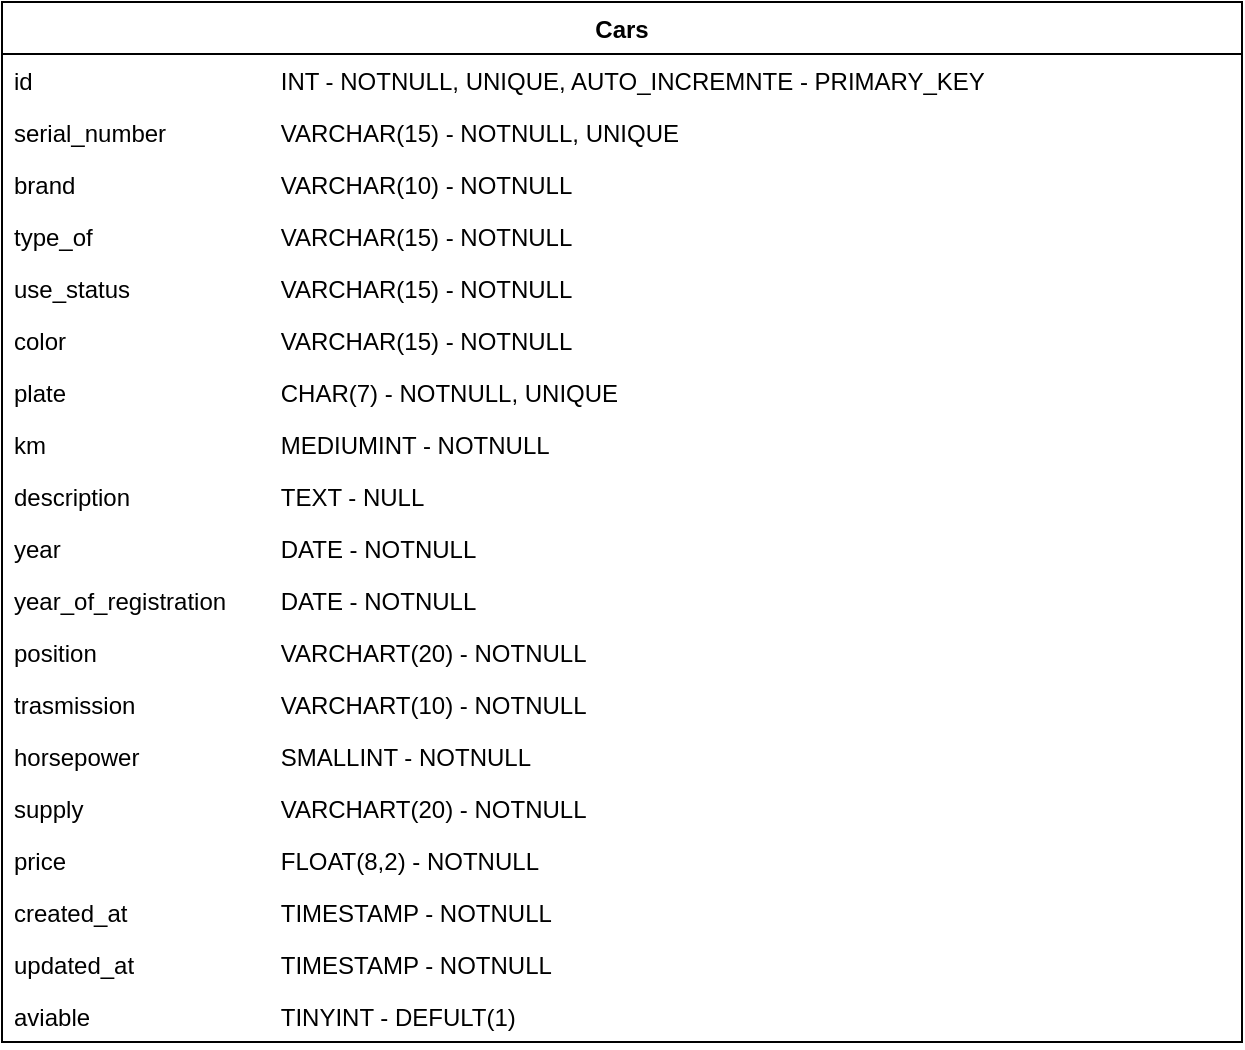 <mxfile version="24.7.8">
  <diagram name="Pagina-1" id="pqAtXWjD4EjsUYnybv58">
    <mxGraphModel dx="1434" dy="738" grid="1" gridSize="10" guides="1" tooltips="1" connect="1" arrows="1" fold="1" page="1" pageScale="1" pageWidth="827" pageHeight="1169" math="0" shadow="0">
      <root>
        <mxCell id="0" />
        <mxCell id="1" parent="0" />
        <mxCell id="UupjpGsM2zJW3bEbRItA-1" value="Cars" style="swimlane;fontStyle=1;align=center;verticalAlign=top;childLayout=stackLayout;horizontal=1;startSize=26;horizontalStack=0;resizeParent=1;resizeParentMax=0;resizeLast=0;collapsible=1;marginBottom=0;whiteSpace=wrap;html=1;" vertex="1" parent="1">
          <mxGeometry x="220" y="90" width="620" height="520" as="geometry" />
        </mxCell>
        <mxCell id="UupjpGsM2zJW3bEbRItA-2" value="id&lt;span style=&quot;white-space: pre;&quot;&gt;&#x9;&lt;span style=&quot;white-space: pre;&quot;&gt;&#x9;&lt;/span&gt;&lt;/span&gt;&lt;span style=&quot;white-space: pre;&quot;&gt;&#x9;&lt;/span&gt;&lt;span style=&quot;white-space: pre;&quot;&gt;&#x9;&lt;/span&gt;&lt;span style=&quot;white-space: pre;&quot;&gt;&#x9;&lt;/span&gt;INT - NOTNULL, UNIQUE, AUTO_INCREMNTE - PRIMARY_KEY" style="text;strokeColor=none;fillColor=none;align=left;verticalAlign=top;spacingLeft=4;spacingRight=4;overflow=hidden;rotatable=0;points=[[0,0.5],[1,0.5]];portConstraint=eastwest;whiteSpace=wrap;html=1;" vertex="1" parent="UupjpGsM2zJW3bEbRItA-1">
          <mxGeometry y="26" width="620" height="26" as="geometry" />
        </mxCell>
        <mxCell id="UupjpGsM2zJW3bEbRItA-4" value="serial_number&lt;span style=&quot;white-space: pre;&quot;&gt;&#x9;&lt;span style=&quot;white-space: pre;&quot;&gt;&#x9;&lt;/span&gt;&lt;span style=&quot;white-space: pre;&quot;&gt;&#x9;&lt;/span&gt;&lt;/span&gt;VARCHAR(15) - NOTNULL, UNIQUE" style="text;strokeColor=none;fillColor=none;align=left;verticalAlign=top;spacingLeft=4;spacingRight=4;overflow=hidden;rotatable=0;points=[[0,0.5],[1,0.5]];portConstraint=eastwest;whiteSpace=wrap;html=1;" vertex="1" parent="UupjpGsM2zJW3bEbRItA-1">
          <mxGeometry y="52" width="620" height="26" as="geometry" />
        </mxCell>
        <mxCell id="UupjpGsM2zJW3bEbRItA-5" value="brand&lt;span style=&quot;white-space: pre;&quot;&gt;&#x9;&lt;/span&gt;&lt;span style=&quot;white-space: pre;&quot;&gt;&#x9;&lt;/span&gt;&lt;span style=&quot;white-space: pre;&quot;&gt;&#x9;&lt;/span&gt;&lt;span style=&quot;white-space: pre;&quot;&gt;&#x9;&lt;/span&gt;VARCHAR(10) - NOTNULL" style="text;strokeColor=none;fillColor=none;align=left;verticalAlign=top;spacingLeft=4;spacingRight=4;overflow=hidden;rotatable=0;points=[[0,0.5],[1,0.5]];portConstraint=eastwest;whiteSpace=wrap;html=1;" vertex="1" parent="UupjpGsM2zJW3bEbRItA-1">
          <mxGeometry y="78" width="620" height="26" as="geometry" />
        </mxCell>
        <mxCell id="UupjpGsM2zJW3bEbRItA-6" value="type_of&lt;span style=&quot;white-space: pre;&quot;&gt;&#x9;&lt;/span&gt;&lt;span style=&quot;white-space: pre;&quot;&gt;&#x9;&lt;/span&gt;&lt;span style=&quot;white-space: pre;&quot;&gt;&#x9;&lt;/span&gt;&lt;span style=&quot;white-space: pre;&quot;&gt;&#x9;&lt;/span&gt;VARCHAR(15) - NOTNULL" style="text;strokeColor=none;fillColor=none;align=left;verticalAlign=top;spacingLeft=4;spacingRight=4;overflow=hidden;rotatable=0;points=[[0,0.5],[1,0.5]];portConstraint=eastwest;whiteSpace=wrap;html=1;" vertex="1" parent="UupjpGsM2zJW3bEbRItA-1">
          <mxGeometry y="104" width="620" height="26" as="geometry" />
        </mxCell>
        <mxCell id="UupjpGsM2zJW3bEbRItA-43" value="use_status&lt;span style=&quot;white-space: pre;&quot;&gt;&#x9;&lt;/span&gt;&lt;span style=&quot;white-space: pre;&quot;&gt;&#x9;&lt;/span&gt;&lt;span style=&quot;white-space: pre;&quot;&gt;&#x9;&lt;/span&gt;VARCHAR(15) - NOTNULL" style="text;strokeColor=none;fillColor=none;align=left;verticalAlign=top;spacingLeft=4;spacingRight=4;overflow=hidden;rotatable=0;points=[[0,0.5],[1,0.5]];portConstraint=eastwest;whiteSpace=wrap;html=1;" vertex="1" parent="UupjpGsM2zJW3bEbRItA-1">
          <mxGeometry y="130" width="620" height="26" as="geometry" />
        </mxCell>
        <mxCell id="UupjpGsM2zJW3bEbRItA-45" value="color&lt;span style=&quot;white-space: pre;&quot;&gt;&#x9;&lt;/span&gt;&lt;span style=&quot;white-space: pre;&quot;&gt;&#x9;&lt;/span&gt;&lt;span style=&quot;white-space: pre;&quot;&gt;&#x9;&lt;/span&gt;&lt;span style=&quot;white-space: pre;&quot;&gt;&#x9;&lt;/span&gt;VARCHAR(15) - NOTNULL" style="text;strokeColor=none;fillColor=none;align=left;verticalAlign=top;spacingLeft=4;spacingRight=4;overflow=hidden;rotatable=0;points=[[0,0.5],[1,0.5]];portConstraint=eastwest;whiteSpace=wrap;html=1;" vertex="1" parent="UupjpGsM2zJW3bEbRItA-1">
          <mxGeometry y="156" width="620" height="26" as="geometry" />
        </mxCell>
        <mxCell id="UupjpGsM2zJW3bEbRItA-46" value="plate&lt;span style=&quot;white-space: pre;&quot;&gt;&#x9;&lt;/span&gt;&lt;span style=&quot;white-space: pre;&quot;&gt;&#x9;&lt;/span&gt;&lt;span style=&quot;white-space: pre;&quot;&gt;&#x9;&lt;/span&gt;&lt;span style=&quot;white-space: pre;&quot;&gt;&#x9;&lt;/span&gt;CHAR(7) - NOTNULL, UNIQUE" style="text;strokeColor=none;fillColor=none;align=left;verticalAlign=top;spacingLeft=4;spacingRight=4;overflow=hidden;rotatable=0;points=[[0,0.5],[1,0.5]];portConstraint=eastwest;whiteSpace=wrap;html=1;" vertex="1" parent="UupjpGsM2zJW3bEbRItA-1">
          <mxGeometry y="182" width="620" height="26" as="geometry" />
        </mxCell>
        <mxCell id="UupjpGsM2zJW3bEbRItA-47" value="km&lt;span style=&quot;white-space: pre;&quot;&gt;&#x9;&lt;/span&gt;&lt;span style=&quot;white-space: pre;&quot;&gt;&#x9;&lt;/span&gt;&lt;span style=&quot;white-space: pre;&quot;&gt;&#x9;&lt;/span&gt;&lt;span style=&quot;white-space: pre;&quot;&gt;&#x9;&lt;/span&gt;&lt;span style=&quot;white-space: pre;&quot;&gt;&#x9;&lt;/span&gt;MEDIUMINT - NOTNULL" style="text;strokeColor=none;fillColor=none;align=left;verticalAlign=top;spacingLeft=4;spacingRight=4;overflow=hidden;rotatable=0;points=[[0,0.5],[1,0.5]];portConstraint=eastwest;whiteSpace=wrap;html=1;" vertex="1" parent="UupjpGsM2zJW3bEbRItA-1">
          <mxGeometry y="208" width="620" height="26" as="geometry" />
        </mxCell>
        <mxCell id="UupjpGsM2zJW3bEbRItA-44" value="description&lt;span style=&quot;white-space: pre;&quot;&gt;&#x9;&lt;/span&gt;&lt;span style=&quot;white-space: pre;&quot;&gt;&#x9;&lt;/span&gt;&lt;span style=&quot;white-space: pre;&quot;&gt;&#x9;&lt;/span&gt;TEXT - NULL" style="text;strokeColor=none;fillColor=none;align=left;verticalAlign=top;spacingLeft=4;spacingRight=4;overflow=hidden;rotatable=0;points=[[0,0.5],[1,0.5]];portConstraint=eastwest;whiteSpace=wrap;html=1;" vertex="1" parent="UupjpGsM2zJW3bEbRItA-1">
          <mxGeometry y="234" width="620" height="26" as="geometry" />
        </mxCell>
        <mxCell id="UupjpGsM2zJW3bEbRItA-48" value="year&lt;span style=&quot;white-space: pre;&quot;&gt;&#x9;&lt;/span&gt;&lt;span style=&quot;white-space: pre;&quot;&gt;&#x9;&lt;/span&gt;&lt;span style=&quot;white-space: pre;&quot;&gt;&#x9;&lt;/span&gt;&lt;span style=&quot;white-space: pre;&quot;&gt;&#x9;&lt;/span&gt;&lt;span style=&quot;white-space: pre;&quot;&gt;&#x9;&lt;/span&gt;DATE - NOTNULL" style="text;strokeColor=none;fillColor=none;align=left;verticalAlign=top;spacingLeft=4;spacingRight=4;overflow=hidden;rotatable=0;points=[[0,0.5],[1,0.5]];portConstraint=eastwest;whiteSpace=wrap;html=1;" vertex="1" parent="UupjpGsM2zJW3bEbRItA-1">
          <mxGeometry y="260" width="620" height="26" as="geometry" />
        </mxCell>
        <mxCell id="UupjpGsM2zJW3bEbRItA-49" value="year_of_registration&lt;span style=&quot;white-space: pre;&quot;&gt;&#x9;&lt;/span&gt;DATE - NOTNULL" style="text;strokeColor=none;fillColor=none;align=left;verticalAlign=top;spacingLeft=4;spacingRight=4;overflow=hidden;rotatable=0;points=[[0,0.5],[1,0.5]];portConstraint=eastwest;whiteSpace=wrap;html=1;" vertex="1" parent="UupjpGsM2zJW3bEbRItA-1">
          <mxGeometry y="286" width="620" height="26" as="geometry" />
        </mxCell>
        <mxCell id="UupjpGsM2zJW3bEbRItA-53" value="position&lt;span style=&quot;white-space: pre;&quot;&gt;&#x9;&lt;/span&gt;&lt;span style=&quot;white-space: pre;&quot;&gt;&#x9;&lt;/span&gt;&lt;span style=&quot;white-space: pre;&quot;&gt;&#x9;&lt;/span&gt;&lt;span style=&quot;white-space: pre;&quot;&gt;&#x9;&lt;/span&gt;VARCHART(20) - NOTNULL" style="text;strokeColor=none;fillColor=none;align=left;verticalAlign=top;spacingLeft=4;spacingRight=4;overflow=hidden;rotatable=0;points=[[0,0.5],[1,0.5]];portConstraint=eastwest;whiteSpace=wrap;html=1;" vertex="1" parent="UupjpGsM2zJW3bEbRItA-1">
          <mxGeometry y="312" width="620" height="26" as="geometry" />
        </mxCell>
        <mxCell id="UupjpGsM2zJW3bEbRItA-58" value="trasmission&lt;span style=&quot;white-space: pre;&quot;&gt;&#x9;&lt;/span&gt;&lt;span style=&quot;white-space: pre;&quot;&gt;&#x9;&lt;/span&gt;&lt;span style=&quot;white-space: pre;&quot;&gt;&#x9;&lt;/span&gt;VARCHART(10) - NOTNULL" style="text;strokeColor=none;fillColor=none;align=left;verticalAlign=top;spacingLeft=4;spacingRight=4;overflow=hidden;rotatable=0;points=[[0,0.5],[1,0.5]];portConstraint=eastwest;whiteSpace=wrap;html=1;" vertex="1" parent="UupjpGsM2zJW3bEbRItA-1">
          <mxGeometry y="338" width="620" height="26" as="geometry" />
        </mxCell>
        <mxCell id="UupjpGsM2zJW3bEbRItA-57" value="horsepower&lt;span style=&quot;white-space: pre;&quot;&gt;&#x9;&lt;/span&gt;&lt;span style=&quot;white-space: pre;&quot;&gt;&#x9;&lt;/span&gt;&lt;span style=&quot;white-space: pre;&quot;&gt;&#x9;&lt;/span&gt;SMALLINT - NOTNULL" style="text;strokeColor=none;fillColor=none;align=left;verticalAlign=top;spacingLeft=4;spacingRight=4;overflow=hidden;rotatable=0;points=[[0,0.5],[1,0.5]];portConstraint=eastwest;whiteSpace=wrap;html=1;" vertex="1" parent="UupjpGsM2zJW3bEbRItA-1">
          <mxGeometry y="364" width="620" height="26" as="geometry" />
        </mxCell>
        <mxCell id="UupjpGsM2zJW3bEbRItA-56" value="supply&lt;span style=&quot;white-space: pre;&quot;&gt;&#x9;&lt;/span&gt;&lt;span style=&quot;white-space: pre;&quot;&gt;&#x9;&lt;/span&gt;&lt;span style=&quot;white-space: pre;&quot;&gt;&#x9;&lt;/span&gt;&lt;span style=&quot;white-space: pre;&quot;&gt;&#x9;&lt;/span&gt;VARCHART(20) - NOTNULL" style="text;strokeColor=none;fillColor=none;align=left;verticalAlign=top;spacingLeft=4;spacingRight=4;overflow=hidden;rotatable=0;points=[[0,0.5],[1,0.5]];portConstraint=eastwest;whiteSpace=wrap;html=1;" vertex="1" parent="UupjpGsM2zJW3bEbRItA-1">
          <mxGeometry y="390" width="620" height="26" as="geometry" />
        </mxCell>
        <mxCell id="UupjpGsM2zJW3bEbRItA-52" value="price&lt;span style=&quot;white-space: pre;&quot;&gt;&#x9;&lt;/span&gt;&lt;span style=&quot;white-space: pre;&quot;&gt;&#x9;&lt;/span&gt;&lt;span style=&quot;white-space: pre;&quot;&gt;&#x9;&lt;/span&gt;&lt;span style=&quot;white-space: pre;&quot;&gt;&#x9;&lt;/span&gt;FLOAT(8,2) - NOTNULL" style="text;strokeColor=none;fillColor=none;align=left;verticalAlign=top;spacingLeft=4;spacingRight=4;overflow=hidden;rotatable=0;points=[[0,0.5],[1,0.5]];portConstraint=eastwest;whiteSpace=wrap;html=1;" vertex="1" parent="UupjpGsM2zJW3bEbRItA-1">
          <mxGeometry y="416" width="620" height="26" as="geometry" />
        </mxCell>
        <mxCell id="UupjpGsM2zJW3bEbRItA-50" value="created_at&lt;span style=&quot;white-space: pre;&quot;&gt;&#x9;&lt;/span&gt;&lt;span style=&quot;white-space: pre;&quot;&gt;&#x9;&lt;/span&gt;&lt;span style=&quot;white-space: pre;&quot;&gt;&#x9;&lt;/span&gt;TIMESTAMP - NOTNULL" style="text;strokeColor=none;fillColor=none;align=left;verticalAlign=top;spacingLeft=4;spacingRight=4;overflow=hidden;rotatable=0;points=[[0,0.5],[1,0.5]];portConstraint=eastwest;whiteSpace=wrap;html=1;" vertex="1" parent="UupjpGsM2zJW3bEbRItA-1">
          <mxGeometry y="442" width="620" height="26" as="geometry" />
        </mxCell>
        <mxCell id="UupjpGsM2zJW3bEbRItA-51" value="updated_at&lt;span style=&quot;white-space: pre;&quot;&gt;&#x9;&lt;/span&gt;&lt;span style=&quot;white-space: pre;&quot;&gt;&#x9;&lt;/span&gt;&lt;span style=&quot;white-space: pre;&quot;&gt;&#x9;&lt;/span&gt;TIMESTAMP - NOTNULL" style="text;strokeColor=none;fillColor=none;align=left;verticalAlign=top;spacingLeft=4;spacingRight=4;overflow=hidden;rotatable=0;points=[[0,0.5],[1,0.5]];portConstraint=eastwest;whiteSpace=wrap;html=1;" vertex="1" parent="UupjpGsM2zJW3bEbRItA-1">
          <mxGeometry y="468" width="620" height="26" as="geometry" />
        </mxCell>
        <mxCell id="UupjpGsM2zJW3bEbRItA-59" value="aviable&lt;span style=&quot;white-space: pre;&quot;&gt;&#x9;&lt;/span&gt;&lt;span style=&quot;white-space: pre;&quot;&gt;&#x9;&lt;/span&gt;&lt;span style=&quot;white-space: pre;&quot;&gt;&#x9;&lt;/span&gt;&lt;span style=&quot;white-space: pre;&quot;&gt;&#x9;&lt;/span&gt;TINYINT - DEFULT(1)" style="text;strokeColor=none;fillColor=none;align=left;verticalAlign=top;spacingLeft=4;spacingRight=4;overflow=hidden;rotatable=0;points=[[0,0.5],[1,0.5]];portConstraint=eastwest;whiteSpace=wrap;html=1;" vertex="1" parent="UupjpGsM2zJW3bEbRItA-1">
          <mxGeometry y="494" width="620" height="26" as="geometry" />
        </mxCell>
      </root>
    </mxGraphModel>
  </diagram>
</mxfile>
